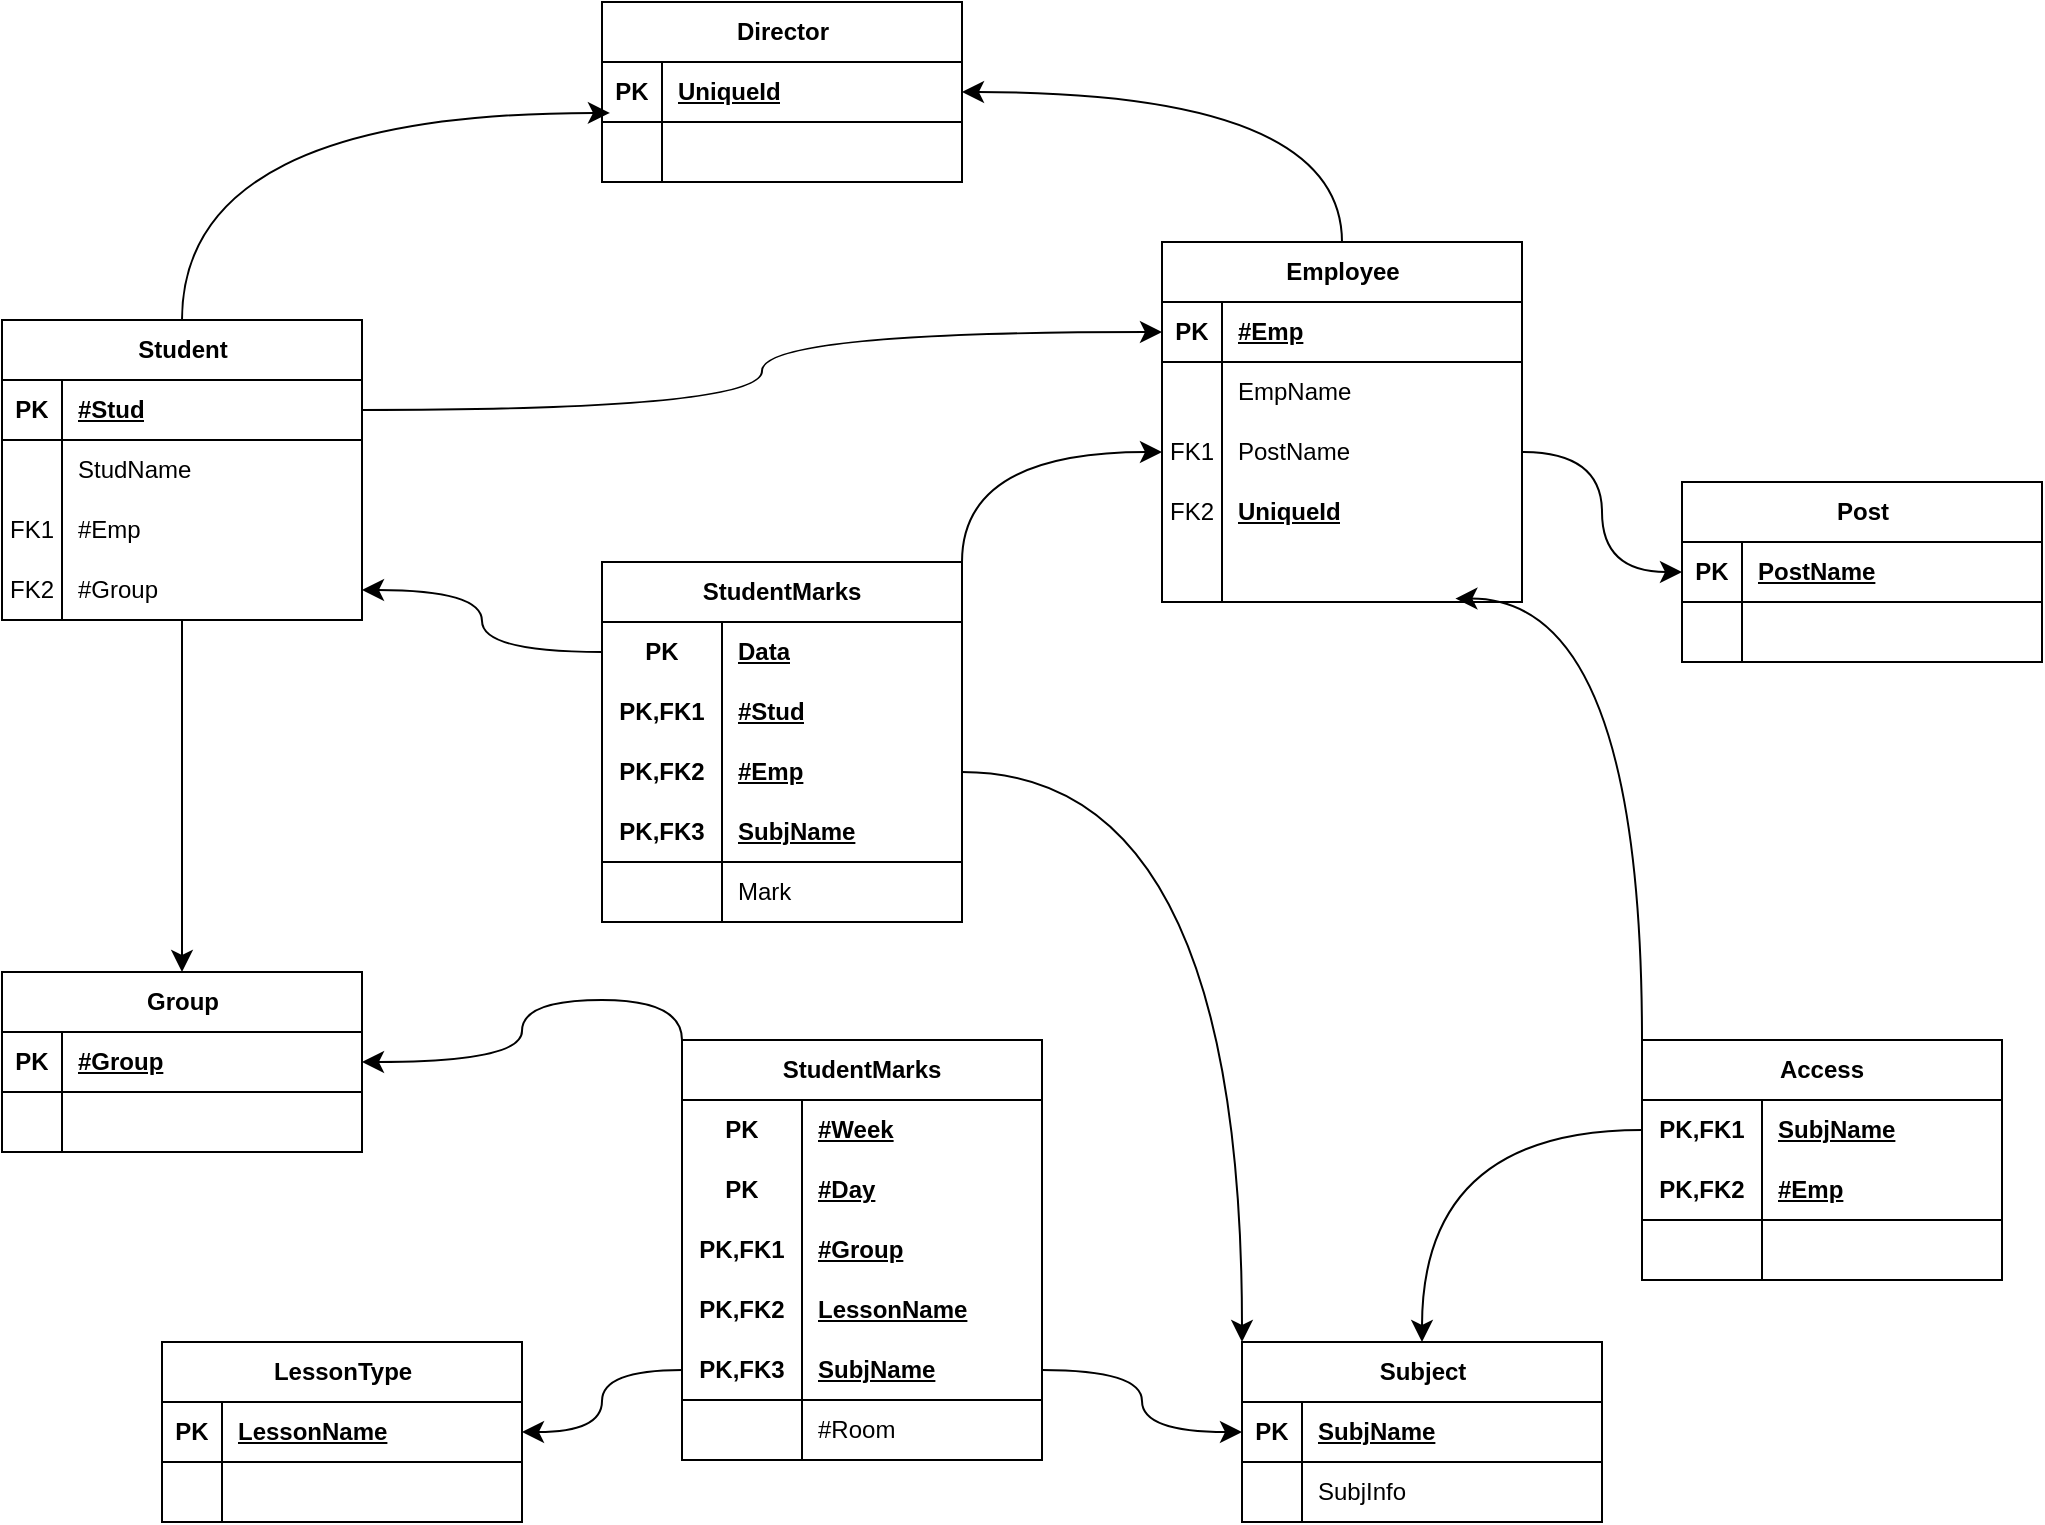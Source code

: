 <mxfile version="24.7.12">
  <diagram name="Страница — 1" id="IJpmJcLq9XbQrx7ghZCp">
    <mxGraphModel dx="2449" dy="1986" grid="1" gridSize="10" guides="1" tooltips="1" connect="1" arrows="1" fold="1" page="0" pageScale="1" pageWidth="827" pageHeight="1169" math="0" shadow="0">
      <root>
        <mxCell id="0" />
        <mxCell id="1" parent="0" />
        <mxCell id="JPmgu_1jCsnc_PFEy55T-136" style="edgeStyle=orthogonalEdgeStyle;curved=1;rounded=0;orthogonalLoop=1;jettySize=auto;html=1;entryX=0.5;entryY=0;entryDx=0;entryDy=0;fontSize=12;startSize=8;endSize=8;" edge="1" parent="1" source="JPmgu_1jCsnc_PFEy55T-1" target="JPmgu_1jCsnc_PFEy55T-46">
          <mxGeometry relative="1" as="geometry" />
        </mxCell>
        <mxCell id="JPmgu_1jCsnc_PFEy55T-164" style="edgeStyle=orthogonalEdgeStyle;rounded=0;orthogonalLoop=1;jettySize=auto;html=1;fontSize=12;startSize=8;endSize=8;entryX=0.022;entryY=-0.152;entryDx=0;entryDy=0;entryPerimeter=0;curved=1;" edge="1" parent="1" source="JPmgu_1jCsnc_PFEy55T-1" target="JPmgu_1jCsnc_PFEy55T-152">
          <mxGeometry relative="1" as="geometry">
            <mxPoint x="-44" y="-441.143" as="targetPoint" />
          </mxGeometry>
        </mxCell>
        <mxCell id="JPmgu_1jCsnc_PFEy55T-1" value="Student" style="shape=table;startSize=30;container=1;collapsible=1;childLayout=tableLayout;fixedRows=1;rowLines=0;fontStyle=1;align=center;resizeLast=1;html=1;" vertex="1" parent="1">
          <mxGeometry x="-200" y="-321" width="180" height="150" as="geometry" />
        </mxCell>
        <mxCell id="JPmgu_1jCsnc_PFEy55T-2" value="" style="shape=tableRow;horizontal=0;startSize=0;swimlaneHead=0;swimlaneBody=0;fillColor=none;collapsible=0;dropTarget=0;points=[[0,0.5],[1,0.5]];portConstraint=eastwest;top=0;left=0;right=0;bottom=1;" vertex="1" parent="JPmgu_1jCsnc_PFEy55T-1">
          <mxGeometry y="30" width="180" height="30" as="geometry" />
        </mxCell>
        <mxCell id="JPmgu_1jCsnc_PFEy55T-3" value="PK" style="shape=partialRectangle;connectable=0;fillColor=none;top=0;left=0;bottom=0;right=0;fontStyle=1;overflow=hidden;whiteSpace=wrap;html=1;" vertex="1" parent="JPmgu_1jCsnc_PFEy55T-2">
          <mxGeometry width="30" height="30" as="geometry">
            <mxRectangle width="30" height="30" as="alternateBounds" />
          </mxGeometry>
        </mxCell>
        <mxCell id="JPmgu_1jCsnc_PFEy55T-4" value="#Stud" style="shape=partialRectangle;connectable=0;fillColor=none;top=0;left=0;bottom=0;right=0;align=left;spacingLeft=6;fontStyle=5;overflow=hidden;whiteSpace=wrap;html=1;" vertex="1" parent="JPmgu_1jCsnc_PFEy55T-2">
          <mxGeometry x="30" width="150" height="30" as="geometry">
            <mxRectangle width="150" height="30" as="alternateBounds" />
          </mxGeometry>
        </mxCell>
        <mxCell id="JPmgu_1jCsnc_PFEy55T-5" value="" style="shape=tableRow;horizontal=0;startSize=0;swimlaneHead=0;swimlaneBody=0;fillColor=none;collapsible=0;dropTarget=0;points=[[0,0.5],[1,0.5]];portConstraint=eastwest;top=0;left=0;right=0;bottom=0;" vertex="1" parent="JPmgu_1jCsnc_PFEy55T-1">
          <mxGeometry y="60" width="180" height="30" as="geometry" />
        </mxCell>
        <mxCell id="JPmgu_1jCsnc_PFEy55T-6" value="" style="shape=partialRectangle;connectable=0;fillColor=none;top=0;left=0;bottom=0;right=0;editable=1;overflow=hidden;whiteSpace=wrap;html=1;" vertex="1" parent="JPmgu_1jCsnc_PFEy55T-5">
          <mxGeometry width="30" height="30" as="geometry">
            <mxRectangle width="30" height="30" as="alternateBounds" />
          </mxGeometry>
        </mxCell>
        <mxCell id="JPmgu_1jCsnc_PFEy55T-7" value="StudName" style="shape=partialRectangle;connectable=0;fillColor=none;top=0;left=0;bottom=0;right=0;align=left;spacingLeft=6;overflow=hidden;whiteSpace=wrap;html=1;" vertex="1" parent="JPmgu_1jCsnc_PFEy55T-5">
          <mxGeometry x="30" width="150" height="30" as="geometry">
            <mxRectangle width="150" height="30" as="alternateBounds" />
          </mxGeometry>
        </mxCell>
        <mxCell id="JPmgu_1jCsnc_PFEy55T-8" value="" style="shape=tableRow;horizontal=0;startSize=0;swimlaneHead=0;swimlaneBody=0;fillColor=none;collapsible=0;dropTarget=0;points=[[0,0.5],[1,0.5]];portConstraint=eastwest;top=0;left=0;right=0;bottom=0;" vertex="1" parent="JPmgu_1jCsnc_PFEy55T-1">
          <mxGeometry y="90" width="180" height="30" as="geometry" />
        </mxCell>
        <mxCell id="JPmgu_1jCsnc_PFEy55T-9" value="FK1" style="shape=partialRectangle;connectable=0;fillColor=none;top=0;left=0;bottom=0;right=0;editable=1;overflow=hidden;whiteSpace=wrap;html=1;" vertex="1" parent="JPmgu_1jCsnc_PFEy55T-8">
          <mxGeometry width="30" height="30" as="geometry">
            <mxRectangle width="30" height="30" as="alternateBounds" />
          </mxGeometry>
        </mxCell>
        <mxCell id="JPmgu_1jCsnc_PFEy55T-10" value="#Emp" style="shape=partialRectangle;connectable=0;fillColor=none;top=0;left=0;bottom=0;right=0;align=left;spacingLeft=6;overflow=hidden;whiteSpace=wrap;html=1;" vertex="1" parent="JPmgu_1jCsnc_PFEy55T-8">
          <mxGeometry x="30" width="150" height="30" as="geometry">
            <mxRectangle width="150" height="30" as="alternateBounds" />
          </mxGeometry>
        </mxCell>
        <mxCell id="JPmgu_1jCsnc_PFEy55T-11" value="" style="shape=tableRow;horizontal=0;startSize=0;swimlaneHead=0;swimlaneBody=0;fillColor=none;collapsible=0;dropTarget=0;points=[[0,0.5],[1,0.5]];portConstraint=eastwest;top=0;left=0;right=0;bottom=0;" vertex="1" parent="JPmgu_1jCsnc_PFEy55T-1">
          <mxGeometry y="120" width="180" height="30" as="geometry" />
        </mxCell>
        <mxCell id="JPmgu_1jCsnc_PFEy55T-12" value="FK2" style="shape=partialRectangle;connectable=0;fillColor=none;top=0;left=0;bottom=0;right=0;editable=1;overflow=hidden;whiteSpace=wrap;html=1;" vertex="1" parent="JPmgu_1jCsnc_PFEy55T-11">
          <mxGeometry width="30" height="30" as="geometry">
            <mxRectangle width="30" height="30" as="alternateBounds" />
          </mxGeometry>
        </mxCell>
        <mxCell id="JPmgu_1jCsnc_PFEy55T-13" value="#Group" style="shape=partialRectangle;connectable=0;fillColor=none;top=0;left=0;bottom=0;right=0;align=left;spacingLeft=6;overflow=hidden;whiteSpace=wrap;html=1;" vertex="1" parent="JPmgu_1jCsnc_PFEy55T-11">
          <mxGeometry x="30" width="150" height="30" as="geometry">
            <mxRectangle width="150" height="30" as="alternateBounds" />
          </mxGeometry>
        </mxCell>
        <mxCell id="JPmgu_1jCsnc_PFEy55T-134" style="edgeStyle=orthogonalEdgeStyle;curved=1;rounded=0;orthogonalLoop=1;jettySize=auto;html=1;exitX=1;exitY=0;exitDx=0;exitDy=0;fontSize=12;startSize=8;endSize=8;" edge="1" parent="1" source="JPmgu_1jCsnc_PFEy55T-14" target="JPmgu_1jCsnc_PFEy55T-118">
          <mxGeometry relative="1" as="geometry" />
        </mxCell>
        <mxCell id="JPmgu_1jCsnc_PFEy55T-14" value="StudentMarks" style="shape=table;startSize=30;container=1;collapsible=1;childLayout=tableLayout;fixedRows=1;rowLines=0;fontStyle=1;align=center;resizeLast=1;html=1;whiteSpace=wrap;" vertex="1" parent="1">
          <mxGeometry x="100" y="-200" width="180" height="180" as="geometry" />
        </mxCell>
        <mxCell id="JPmgu_1jCsnc_PFEy55T-43" style="shape=tableRow;horizontal=0;startSize=0;swimlaneHead=0;swimlaneBody=0;fillColor=none;collapsible=0;dropTarget=0;points=[[0,0.5],[1,0.5]];portConstraint=eastwest;top=0;left=0;right=0;bottom=0;html=1;" vertex="1" parent="JPmgu_1jCsnc_PFEy55T-14">
          <mxGeometry y="30" width="180" height="30" as="geometry" />
        </mxCell>
        <mxCell id="JPmgu_1jCsnc_PFEy55T-44" value="PK" style="shape=partialRectangle;connectable=0;fillColor=none;top=0;left=0;bottom=0;right=0;fontStyle=1;overflow=hidden;html=1;whiteSpace=wrap;" vertex="1" parent="JPmgu_1jCsnc_PFEy55T-43">
          <mxGeometry width="60" height="30" as="geometry">
            <mxRectangle width="60" height="30" as="alternateBounds" />
          </mxGeometry>
        </mxCell>
        <mxCell id="JPmgu_1jCsnc_PFEy55T-45" value="Data" style="shape=partialRectangle;connectable=0;fillColor=none;top=0;left=0;bottom=0;right=0;align=left;spacingLeft=6;fontStyle=5;overflow=hidden;html=1;whiteSpace=wrap;" vertex="1" parent="JPmgu_1jCsnc_PFEy55T-43">
          <mxGeometry x="60" width="120" height="30" as="geometry">
            <mxRectangle width="120" height="30" as="alternateBounds" />
          </mxGeometry>
        </mxCell>
        <mxCell id="JPmgu_1jCsnc_PFEy55T-40" style="shape=tableRow;horizontal=0;startSize=0;swimlaneHead=0;swimlaneBody=0;fillColor=none;collapsible=0;dropTarget=0;points=[[0,0.5],[1,0.5]];portConstraint=eastwest;top=0;left=0;right=0;bottom=0;html=1;" vertex="1" parent="JPmgu_1jCsnc_PFEy55T-14">
          <mxGeometry y="60" width="180" height="30" as="geometry" />
        </mxCell>
        <mxCell id="JPmgu_1jCsnc_PFEy55T-41" value="PK,FK1" style="shape=partialRectangle;connectable=0;fillColor=none;top=0;left=0;bottom=0;right=0;fontStyle=1;overflow=hidden;html=1;whiteSpace=wrap;" vertex="1" parent="JPmgu_1jCsnc_PFEy55T-40">
          <mxGeometry width="60" height="30" as="geometry">
            <mxRectangle width="60" height="30" as="alternateBounds" />
          </mxGeometry>
        </mxCell>
        <mxCell id="JPmgu_1jCsnc_PFEy55T-42" value="#Stud" style="shape=partialRectangle;connectable=0;fillColor=none;top=0;left=0;bottom=0;right=0;align=left;spacingLeft=6;fontStyle=5;overflow=hidden;html=1;whiteSpace=wrap;" vertex="1" parent="JPmgu_1jCsnc_PFEy55T-40">
          <mxGeometry x="60" width="120" height="30" as="geometry">
            <mxRectangle width="120" height="30" as="alternateBounds" />
          </mxGeometry>
        </mxCell>
        <mxCell id="JPmgu_1jCsnc_PFEy55T-15" value="" style="shape=tableRow;horizontal=0;startSize=0;swimlaneHead=0;swimlaneBody=0;fillColor=none;collapsible=0;dropTarget=0;points=[[0,0.5],[1,0.5]];portConstraint=eastwest;top=0;left=0;right=0;bottom=0;html=1;" vertex="1" parent="JPmgu_1jCsnc_PFEy55T-14">
          <mxGeometry y="90" width="180" height="30" as="geometry" />
        </mxCell>
        <mxCell id="JPmgu_1jCsnc_PFEy55T-16" value="PK,FK2" style="shape=partialRectangle;connectable=0;fillColor=none;top=0;left=0;bottom=0;right=0;fontStyle=1;overflow=hidden;html=1;whiteSpace=wrap;" vertex="1" parent="JPmgu_1jCsnc_PFEy55T-15">
          <mxGeometry width="60" height="30" as="geometry">
            <mxRectangle width="60" height="30" as="alternateBounds" />
          </mxGeometry>
        </mxCell>
        <mxCell id="JPmgu_1jCsnc_PFEy55T-17" value="#Emp" style="shape=partialRectangle;connectable=0;fillColor=none;top=0;left=0;bottom=0;right=0;align=left;spacingLeft=6;fontStyle=5;overflow=hidden;html=1;whiteSpace=wrap;" vertex="1" parent="JPmgu_1jCsnc_PFEy55T-15">
          <mxGeometry x="60" width="120" height="30" as="geometry">
            <mxRectangle width="120" height="30" as="alternateBounds" />
          </mxGeometry>
        </mxCell>
        <mxCell id="JPmgu_1jCsnc_PFEy55T-18" value="" style="shape=tableRow;horizontal=0;startSize=0;swimlaneHead=0;swimlaneBody=0;fillColor=none;collapsible=0;dropTarget=0;points=[[0,0.5],[1,0.5]];portConstraint=eastwest;top=0;left=0;right=0;bottom=1;html=1;" vertex="1" parent="JPmgu_1jCsnc_PFEy55T-14">
          <mxGeometry y="120" width="180" height="30" as="geometry" />
        </mxCell>
        <mxCell id="JPmgu_1jCsnc_PFEy55T-19" value="PK,FK3" style="shape=partialRectangle;connectable=0;fillColor=none;top=0;left=0;bottom=0;right=0;fontStyle=1;overflow=hidden;html=1;whiteSpace=wrap;" vertex="1" parent="JPmgu_1jCsnc_PFEy55T-18">
          <mxGeometry width="60" height="30" as="geometry">
            <mxRectangle width="60" height="30" as="alternateBounds" />
          </mxGeometry>
        </mxCell>
        <mxCell id="JPmgu_1jCsnc_PFEy55T-20" value="SubjName" style="shape=partialRectangle;connectable=0;fillColor=none;top=0;left=0;bottom=0;right=0;align=left;spacingLeft=6;fontStyle=5;overflow=hidden;html=1;whiteSpace=wrap;" vertex="1" parent="JPmgu_1jCsnc_PFEy55T-18">
          <mxGeometry x="60" width="120" height="30" as="geometry">
            <mxRectangle width="120" height="30" as="alternateBounds" />
          </mxGeometry>
        </mxCell>
        <mxCell id="JPmgu_1jCsnc_PFEy55T-21" value="" style="shape=tableRow;horizontal=0;startSize=0;swimlaneHead=0;swimlaneBody=0;fillColor=none;collapsible=0;dropTarget=0;points=[[0,0.5],[1,0.5]];portConstraint=eastwest;top=0;left=0;right=0;bottom=0;html=1;" vertex="1" parent="JPmgu_1jCsnc_PFEy55T-14">
          <mxGeometry y="150" width="180" height="30" as="geometry" />
        </mxCell>
        <mxCell id="JPmgu_1jCsnc_PFEy55T-22" value="" style="shape=partialRectangle;connectable=0;fillColor=none;top=0;left=0;bottom=0;right=0;editable=1;overflow=hidden;html=1;whiteSpace=wrap;" vertex="1" parent="JPmgu_1jCsnc_PFEy55T-21">
          <mxGeometry width="60" height="30" as="geometry">
            <mxRectangle width="60" height="30" as="alternateBounds" />
          </mxGeometry>
        </mxCell>
        <mxCell id="JPmgu_1jCsnc_PFEy55T-23" value="Mark" style="shape=partialRectangle;connectable=0;fillColor=none;top=0;left=0;bottom=0;right=0;align=left;spacingLeft=6;overflow=hidden;html=1;whiteSpace=wrap;" vertex="1" parent="JPmgu_1jCsnc_PFEy55T-21">
          <mxGeometry x="60" width="120" height="30" as="geometry">
            <mxRectangle width="120" height="30" as="alternateBounds" />
          </mxGeometry>
        </mxCell>
        <mxCell id="JPmgu_1jCsnc_PFEy55T-46" value="Group" style="shape=table;startSize=30;container=1;collapsible=1;childLayout=tableLayout;fixedRows=1;rowLines=0;fontStyle=1;align=center;resizeLast=1;html=1;" vertex="1" parent="1">
          <mxGeometry x="-200" y="5" width="180" height="90" as="geometry" />
        </mxCell>
        <mxCell id="JPmgu_1jCsnc_PFEy55T-47" value="" style="shape=tableRow;horizontal=0;startSize=0;swimlaneHead=0;swimlaneBody=0;fillColor=none;collapsible=0;dropTarget=0;points=[[0,0.5],[1,0.5]];portConstraint=eastwest;top=0;left=0;right=0;bottom=1;" vertex="1" parent="JPmgu_1jCsnc_PFEy55T-46">
          <mxGeometry y="30" width="180" height="30" as="geometry" />
        </mxCell>
        <mxCell id="JPmgu_1jCsnc_PFEy55T-48" value="PK" style="shape=partialRectangle;connectable=0;fillColor=none;top=0;left=0;bottom=0;right=0;fontStyle=1;overflow=hidden;whiteSpace=wrap;html=1;" vertex="1" parent="JPmgu_1jCsnc_PFEy55T-47">
          <mxGeometry width="30" height="30" as="geometry">
            <mxRectangle width="30" height="30" as="alternateBounds" />
          </mxGeometry>
        </mxCell>
        <mxCell id="JPmgu_1jCsnc_PFEy55T-49" value="#Group" style="shape=partialRectangle;connectable=0;fillColor=none;top=0;left=0;bottom=0;right=0;align=left;spacingLeft=6;fontStyle=5;overflow=hidden;whiteSpace=wrap;html=1;" vertex="1" parent="JPmgu_1jCsnc_PFEy55T-47">
          <mxGeometry x="30" width="150" height="30" as="geometry">
            <mxRectangle width="150" height="30" as="alternateBounds" />
          </mxGeometry>
        </mxCell>
        <mxCell id="JPmgu_1jCsnc_PFEy55T-50" value="" style="shape=tableRow;horizontal=0;startSize=0;swimlaneHead=0;swimlaneBody=0;fillColor=none;collapsible=0;dropTarget=0;points=[[0,0.5],[1,0.5]];portConstraint=eastwest;top=0;left=0;right=0;bottom=0;" vertex="1" parent="JPmgu_1jCsnc_PFEy55T-46">
          <mxGeometry y="60" width="180" height="30" as="geometry" />
        </mxCell>
        <mxCell id="JPmgu_1jCsnc_PFEy55T-51" value="" style="shape=partialRectangle;connectable=0;fillColor=none;top=0;left=0;bottom=0;right=0;editable=1;overflow=hidden;whiteSpace=wrap;html=1;" vertex="1" parent="JPmgu_1jCsnc_PFEy55T-50">
          <mxGeometry width="30" height="30" as="geometry">
            <mxRectangle width="30" height="30" as="alternateBounds" />
          </mxGeometry>
        </mxCell>
        <mxCell id="JPmgu_1jCsnc_PFEy55T-52" value="" style="shape=partialRectangle;connectable=0;fillColor=none;top=0;left=0;bottom=0;right=0;align=left;spacingLeft=6;overflow=hidden;whiteSpace=wrap;html=1;" vertex="1" parent="JPmgu_1jCsnc_PFEy55T-50">
          <mxGeometry x="30" width="150" height="30" as="geometry">
            <mxRectangle width="150" height="30" as="alternateBounds" />
          </mxGeometry>
        </mxCell>
        <mxCell id="JPmgu_1jCsnc_PFEy55T-59" value="LessonType" style="shape=table;startSize=30;container=1;collapsible=1;childLayout=tableLayout;fixedRows=1;rowLines=0;fontStyle=1;align=center;resizeLast=1;html=1;" vertex="1" parent="1">
          <mxGeometry x="-120" y="190" width="180" height="90" as="geometry" />
        </mxCell>
        <mxCell id="JPmgu_1jCsnc_PFEy55T-60" value="" style="shape=tableRow;horizontal=0;startSize=0;swimlaneHead=0;swimlaneBody=0;fillColor=none;collapsible=0;dropTarget=0;points=[[0,0.5],[1,0.5]];portConstraint=eastwest;top=0;left=0;right=0;bottom=1;" vertex="1" parent="JPmgu_1jCsnc_PFEy55T-59">
          <mxGeometry y="30" width="180" height="30" as="geometry" />
        </mxCell>
        <mxCell id="JPmgu_1jCsnc_PFEy55T-61" value="PK" style="shape=partialRectangle;connectable=0;fillColor=none;top=0;left=0;bottom=0;right=0;fontStyle=1;overflow=hidden;whiteSpace=wrap;html=1;" vertex="1" parent="JPmgu_1jCsnc_PFEy55T-60">
          <mxGeometry width="30" height="30" as="geometry">
            <mxRectangle width="30" height="30" as="alternateBounds" />
          </mxGeometry>
        </mxCell>
        <mxCell id="JPmgu_1jCsnc_PFEy55T-62" value="LessonName" style="shape=partialRectangle;connectable=0;fillColor=none;top=0;left=0;bottom=0;right=0;align=left;spacingLeft=6;fontStyle=5;overflow=hidden;whiteSpace=wrap;html=1;" vertex="1" parent="JPmgu_1jCsnc_PFEy55T-60">
          <mxGeometry x="30" width="150" height="30" as="geometry">
            <mxRectangle width="150" height="30" as="alternateBounds" />
          </mxGeometry>
        </mxCell>
        <mxCell id="JPmgu_1jCsnc_PFEy55T-63" value="" style="shape=tableRow;horizontal=0;startSize=0;swimlaneHead=0;swimlaneBody=0;fillColor=none;collapsible=0;dropTarget=0;points=[[0,0.5],[1,0.5]];portConstraint=eastwest;top=0;left=0;right=0;bottom=0;" vertex="1" parent="JPmgu_1jCsnc_PFEy55T-59">
          <mxGeometry y="60" width="180" height="30" as="geometry" />
        </mxCell>
        <mxCell id="JPmgu_1jCsnc_PFEy55T-64" value="" style="shape=partialRectangle;connectable=0;fillColor=none;top=0;left=0;bottom=0;right=0;editable=1;overflow=hidden;whiteSpace=wrap;html=1;" vertex="1" parent="JPmgu_1jCsnc_PFEy55T-63">
          <mxGeometry width="30" height="30" as="geometry">
            <mxRectangle width="30" height="30" as="alternateBounds" />
          </mxGeometry>
        </mxCell>
        <mxCell id="JPmgu_1jCsnc_PFEy55T-65" value="" style="shape=partialRectangle;connectable=0;fillColor=none;top=0;left=0;bottom=0;right=0;align=left;spacingLeft=6;overflow=hidden;whiteSpace=wrap;html=1;" vertex="1" parent="JPmgu_1jCsnc_PFEy55T-63">
          <mxGeometry x="30" width="150" height="30" as="geometry">
            <mxRectangle width="150" height="30" as="alternateBounds" />
          </mxGeometry>
        </mxCell>
        <mxCell id="JPmgu_1jCsnc_PFEy55T-137" style="edgeStyle=orthogonalEdgeStyle;curved=1;rounded=0;orthogonalLoop=1;jettySize=auto;html=1;exitX=0;exitY=0;exitDx=0;exitDy=0;entryX=1;entryY=0.5;entryDx=0;entryDy=0;fontSize=12;startSize=8;endSize=8;" edge="1" parent="1" source="JPmgu_1jCsnc_PFEy55T-66" target="JPmgu_1jCsnc_PFEy55T-47">
          <mxGeometry relative="1" as="geometry" />
        </mxCell>
        <mxCell id="JPmgu_1jCsnc_PFEy55T-66" value="StudentMarks" style="shape=table;startSize=30;container=1;collapsible=1;childLayout=tableLayout;fixedRows=1;rowLines=0;fontStyle=1;align=center;resizeLast=1;html=1;whiteSpace=wrap;" vertex="1" parent="1">
          <mxGeometry x="140" y="39" width="180" height="210" as="geometry" />
        </mxCell>
        <mxCell id="JPmgu_1jCsnc_PFEy55T-67" style="shape=tableRow;horizontal=0;startSize=0;swimlaneHead=0;swimlaneBody=0;fillColor=none;collapsible=0;dropTarget=0;points=[[0,0.5],[1,0.5]];portConstraint=eastwest;top=0;left=0;right=0;bottom=0;html=1;" vertex="1" parent="JPmgu_1jCsnc_PFEy55T-66">
          <mxGeometry y="30" width="180" height="30" as="geometry" />
        </mxCell>
        <mxCell id="JPmgu_1jCsnc_PFEy55T-68" value="PK" style="shape=partialRectangle;connectable=0;fillColor=none;top=0;left=0;bottom=0;right=0;fontStyle=1;overflow=hidden;html=1;whiteSpace=wrap;" vertex="1" parent="JPmgu_1jCsnc_PFEy55T-67">
          <mxGeometry width="60" height="30" as="geometry">
            <mxRectangle width="60" height="30" as="alternateBounds" />
          </mxGeometry>
        </mxCell>
        <mxCell id="JPmgu_1jCsnc_PFEy55T-69" value="#Week" style="shape=partialRectangle;connectable=0;fillColor=none;top=0;left=0;bottom=0;right=0;align=left;spacingLeft=6;fontStyle=5;overflow=hidden;html=1;whiteSpace=wrap;" vertex="1" parent="JPmgu_1jCsnc_PFEy55T-67">
          <mxGeometry x="60" width="120" height="30" as="geometry">
            <mxRectangle width="120" height="30" as="alternateBounds" />
          </mxGeometry>
        </mxCell>
        <mxCell id="JPmgu_1jCsnc_PFEy55T-70" style="shape=tableRow;horizontal=0;startSize=0;swimlaneHead=0;swimlaneBody=0;fillColor=none;collapsible=0;dropTarget=0;points=[[0,0.5],[1,0.5]];portConstraint=eastwest;top=0;left=0;right=0;bottom=0;html=1;" vertex="1" parent="JPmgu_1jCsnc_PFEy55T-66">
          <mxGeometry y="60" width="180" height="30" as="geometry" />
        </mxCell>
        <mxCell id="JPmgu_1jCsnc_PFEy55T-71" value="PK" style="shape=partialRectangle;connectable=0;fillColor=none;top=0;left=0;bottom=0;right=0;fontStyle=1;overflow=hidden;html=1;whiteSpace=wrap;" vertex="1" parent="JPmgu_1jCsnc_PFEy55T-70">
          <mxGeometry width="60" height="30" as="geometry">
            <mxRectangle width="60" height="30" as="alternateBounds" />
          </mxGeometry>
        </mxCell>
        <mxCell id="JPmgu_1jCsnc_PFEy55T-72" value="#Day" style="shape=partialRectangle;connectable=0;fillColor=none;top=0;left=0;bottom=0;right=0;align=left;spacingLeft=6;fontStyle=5;overflow=hidden;html=1;whiteSpace=wrap;" vertex="1" parent="JPmgu_1jCsnc_PFEy55T-70">
          <mxGeometry x="60" width="120" height="30" as="geometry">
            <mxRectangle width="120" height="30" as="alternateBounds" />
          </mxGeometry>
        </mxCell>
        <mxCell id="JPmgu_1jCsnc_PFEy55T-73" value="" style="shape=tableRow;horizontal=0;startSize=0;swimlaneHead=0;swimlaneBody=0;fillColor=none;collapsible=0;dropTarget=0;points=[[0,0.5],[1,0.5]];portConstraint=eastwest;top=0;left=0;right=0;bottom=0;html=1;" vertex="1" parent="JPmgu_1jCsnc_PFEy55T-66">
          <mxGeometry y="90" width="180" height="30" as="geometry" />
        </mxCell>
        <mxCell id="JPmgu_1jCsnc_PFEy55T-74" value="PK,FK1" style="shape=partialRectangle;connectable=0;fillColor=none;top=0;left=0;bottom=0;right=0;fontStyle=1;overflow=hidden;html=1;whiteSpace=wrap;" vertex="1" parent="JPmgu_1jCsnc_PFEy55T-73">
          <mxGeometry width="60" height="30" as="geometry">
            <mxRectangle width="60" height="30" as="alternateBounds" />
          </mxGeometry>
        </mxCell>
        <mxCell id="JPmgu_1jCsnc_PFEy55T-75" value="#Group" style="shape=partialRectangle;connectable=0;fillColor=none;top=0;left=0;bottom=0;right=0;align=left;spacingLeft=6;fontStyle=5;overflow=hidden;html=1;whiteSpace=wrap;" vertex="1" parent="JPmgu_1jCsnc_PFEy55T-73">
          <mxGeometry x="60" width="120" height="30" as="geometry">
            <mxRectangle width="120" height="30" as="alternateBounds" />
          </mxGeometry>
        </mxCell>
        <mxCell id="JPmgu_1jCsnc_PFEy55T-88" style="shape=tableRow;horizontal=0;startSize=0;swimlaneHead=0;swimlaneBody=0;fillColor=none;collapsible=0;dropTarget=0;points=[[0,0.5],[1,0.5]];portConstraint=eastwest;top=0;left=0;right=0;bottom=0;html=1;" vertex="1" parent="JPmgu_1jCsnc_PFEy55T-66">
          <mxGeometry y="120" width="180" height="30" as="geometry" />
        </mxCell>
        <mxCell id="JPmgu_1jCsnc_PFEy55T-89" value="PK,FK2" style="shape=partialRectangle;connectable=0;fillColor=none;top=0;left=0;bottom=0;right=0;fontStyle=1;overflow=hidden;html=1;whiteSpace=wrap;" vertex="1" parent="JPmgu_1jCsnc_PFEy55T-88">
          <mxGeometry width="60" height="30" as="geometry">
            <mxRectangle width="60" height="30" as="alternateBounds" />
          </mxGeometry>
        </mxCell>
        <mxCell id="JPmgu_1jCsnc_PFEy55T-90" value="LessonName" style="shape=partialRectangle;connectable=0;fillColor=none;top=0;left=0;bottom=0;right=0;align=left;spacingLeft=6;fontStyle=5;overflow=hidden;html=1;whiteSpace=wrap;" vertex="1" parent="JPmgu_1jCsnc_PFEy55T-88">
          <mxGeometry x="60" width="120" height="30" as="geometry">
            <mxRectangle width="120" height="30" as="alternateBounds" />
          </mxGeometry>
        </mxCell>
        <mxCell id="JPmgu_1jCsnc_PFEy55T-76" value="" style="shape=tableRow;horizontal=0;startSize=0;swimlaneHead=0;swimlaneBody=0;fillColor=none;collapsible=0;dropTarget=0;points=[[0,0.5],[1,0.5]];portConstraint=eastwest;top=0;left=0;right=0;bottom=1;html=1;" vertex="1" parent="JPmgu_1jCsnc_PFEy55T-66">
          <mxGeometry y="150" width="180" height="30" as="geometry" />
        </mxCell>
        <mxCell id="JPmgu_1jCsnc_PFEy55T-77" value="PK,FK3" style="shape=partialRectangle;connectable=0;fillColor=none;top=0;left=0;bottom=0;right=0;fontStyle=1;overflow=hidden;html=1;whiteSpace=wrap;" vertex="1" parent="JPmgu_1jCsnc_PFEy55T-76">
          <mxGeometry width="60" height="30" as="geometry">
            <mxRectangle width="60" height="30" as="alternateBounds" />
          </mxGeometry>
        </mxCell>
        <mxCell id="JPmgu_1jCsnc_PFEy55T-78" value="SubjName" style="shape=partialRectangle;connectable=0;fillColor=none;top=0;left=0;bottom=0;right=0;align=left;spacingLeft=6;fontStyle=5;overflow=hidden;html=1;whiteSpace=wrap;" vertex="1" parent="JPmgu_1jCsnc_PFEy55T-76">
          <mxGeometry x="60" width="120" height="30" as="geometry">
            <mxRectangle width="120" height="30" as="alternateBounds" />
          </mxGeometry>
        </mxCell>
        <mxCell id="JPmgu_1jCsnc_PFEy55T-79" value="" style="shape=tableRow;horizontal=0;startSize=0;swimlaneHead=0;swimlaneBody=0;fillColor=none;collapsible=0;dropTarget=0;points=[[0,0.5],[1,0.5]];portConstraint=eastwest;top=0;left=0;right=0;bottom=0;html=1;" vertex="1" parent="JPmgu_1jCsnc_PFEy55T-66">
          <mxGeometry y="180" width="180" height="30" as="geometry" />
        </mxCell>
        <mxCell id="JPmgu_1jCsnc_PFEy55T-80" value="" style="shape=partialRectangle;connectable=0;fillColor=none;top=0;left=0;bottom=0;right=0;editable=1;overflow=hidden;html=1;whiteSpace=wrap;" vertex="1" parent="JPmgu_1jCsnc_PFEy55T-79">
          <mxGeometry width="60" height="30" as="geometry">
            <mxRectangle width="60" height="30" as="alternateBounds" />
          </mxGeometry>
        </mxCell>
        <mxCell id="JPmgu_1jCsnc_PFEy55T-81" value="#Room" style="shape=partialRectangle;connectable=0;fillColor=none;top=0;left=0;bottom=0;right=0;align=left;spacingLeft=6;overflow=hidden;html=1;whiteSpace=wrap;" vertex="1" parent="JPmgu_1jCsnc_PFEy55T-79">
          <mxGeometry x="60" width="120" height="30" as="geometry">
            <mxRectangle width="120" height="30" as="alternateBounds" />
          </mxGeometry>
        </mxCell>
        <mxCell id="JPmgu_1jCsnc_PFEy55T-91" value="Subject" style="shape=table;startSize=30;container=1;collapsible=1;childLayout=tableLayout;fixedRows=1;rowLines=0;fontStyle=1;align=center;resizeLast=1;html=1;" vertex="1" parent="1">
          <mxGeometry x="420" y="190" width="180" height="90" as="geometry" />
        </mxCell>
        <mxCell id="JPmgu_1jCsnc_PFEy55T-92" value="" style="shape=tableRow;horizontal=0;startSize=0;swimlaneHead=0;swimlaneBody=0;fillColor=none;collapsible=0;dropTarget=0;points=[[0,0.5],[1,0.5]];portConstraint=eastwest;top=0;left=0;right=0;bottom=1;" vertex="1" parent="JPmgu_1jCsnc_PFEy55T-91">
          <mxGeometry y="30" width="180" height="30" as="geometry" />
        </mxCell>
        <mxCell id="JPmgu_1jCsnc_PFEy55T-93" value="PK" style="shape=partialRectangle;connectable=0;fillColor=none;top=0;left=0;bottom=0;right=0;fontStyle=1;overflow=hidden;whiteSpace=wrap;html=1;" vertex="1" parent="JPmgu_1jCsnc_PFEy55T-92">
          <mxGeometry width="30" height="30" as="geometry">
            <mxRectangle width="30" height="30" as="alternateBounds" />
          </mxGeometry>
        </mxCell>
        <mxCell id="JPmgu_1jCsnc_PFEy55T-94" value="SubjName" style="shape=partialRectangle;connectable=0;fillColor=none;top=0;left=0;bottom=0;right=0;align=left;spacingLeft=6;fontStyle=5;overflow=hidden;whiteSpace=wrap;html=1;" vertex="1" parent="JPmgu_1jCsnc_PFEy55T-92">
          <mxGeometry x="30" width="150" height="30" as="geometry">
            <mxRectangle width="150" height="30" as="alternateBounds" />
          </mxGeometry>
        </mxCell>
        <mxCell id="JPmgu_1jCsnc_PFEy55T-95" value="" style="shape=tableRow;horizontal=0;startSize=0;swimlaneHead=0;swimlaneBody=0;fillColor=none;collapsible=0;dropTarget=0;points=[[0,0.5],[1,0.5]];portConstraint=eastwest;top=0;left=0;right=0;bottom=0;" vertex="1" parent="JPmgu_1jCsnc_PFEy55T-91">
          <mxGeometry y="60" width="180" height="30" as="geometry" />
        </mxCell>
        <mxCell id="JPmgu_1jCsnc_PFEy55T-96" value="" style="shape=partialRectangle;connectable=0;fillColor=none;top=0;left=0;bottom=0;right=0;editable=1;overflow=hidden;whiteSpace=wrap;html=1;" vertex="1" parent="JPmgu_1jCsnc_PFEy55T-95">
          <mxGeometry width="30" height="30" as="geometry">
            <mxRectangle width="30" height="30" as="alternateBounds" />
          </mxGeometry>
        </mxCell>
        <mxCell id="JPmgu_1jCsnc_PFEy55T-97" value="SubjInfo" style="shape=partialRectangle;connectable=0;fillColor=none;top=0;left=0;bottom=0;right=0;align=left;spacingLeft=6;overflow=hidden;whiteSpace=wrap;html=1;" vertex="1" parent="JPmgu_1jCsnc_PFEy55T-95">
          <mxGeometry x="30" width="150" height="30" as="geometry">
            <mxRectangle width="150" height="30" as="alternateBounds" />
          </mxGeometry>
        </mxCell>
        <mxCell id="JPmgu_1jCsnc_PFEy55T-98" value="Access" style="shape=table;startSize=30;container=1;collapsible=1;childLayout=tableLayout;fixedRows=1;rowLines=0;fontStyle=1;align=center;resizeLast=1;html=1;whiteSpace=wrap;" vertex="1" parent="1">
          <mxGeometry x="620" y="39" width="180" height="120.0" as="geometry" />
        </mxCell>
        <mxCell id="JPmgu_1jCsnc_PFEy55T-99" value="" style="shape=tableRow;horizontal=0;startSize=0;swimlaneHead=0;swimlaneBody=0;fillColor=none;collapsible=0;dropTarget=0;points=[[0,0.5],[1,0.5]];portConstraint=eastwest;top=0;left=0;right=0;bottom=0;html=1;" vertex="1" parent="JPmgu_1jCsnc_PFEy55T-98">
          <mxGeometry y="30" width="180" height="30" as="geometry" />
        </mxCell>
        <mxCell id="JPmgu_1jCsnc_PFEy55T-100" value="PK,FK1" style="shape=partialRectangle;connectable=0;fillColor=none;top=0;left=0;bottom=0;right=0;fontStyle=1;overflow=hidden;html=1;whiteSpace=wrap;" vertex="1" parent="JPmgu_1jCsnc_PFEy55T-99">
          <mxGeometry width="60" height="30" as="geometry">
            <mxRectangle width="60" height="30" as="alternateBounds" />
          </mxGeometry>
        </mxCell>
        <mxCell id="JPmgu_1jCsnc_PFEy55T-101" value="SubjName" style="shape=partialRectangle;connectable=0;fillColor=none;top=0;left=0;bottom=0;right=0;align=left;spacingLeft=6;fontStyle=5;overflow=hidden;html=1;whiteSpace=wrap;" vertex="1" parent="JPmgu_1jCsnc_PFEy55T-99">
          <mxGeometry x="60" width="120" height="30" as="geometry">
            <mxRectangle width="120" height="30" as="alternateBounds" />
          </mxGeometry>
        </mxCell>
        <mxCell id="JPmgu_1jCsnc_PFEy55T-102" value="" style="shape=tableRow;horizontal=0;startSize=0;swimlaneHead=0;swimlaneBody=0;fillColor=none;collapsible=0;dropTarget=0;points=[[0,0.5],[1,0.5]];portConstraint=eastwest;top=0;left=0;right=0;bottom=1;html=1;" vertex="1" parent="JPmgu_1jCsnc_PFEy55T-98">
          <mxGeometry y="60" width="180" height="30" as="geometry" />
        </mxCell>
        <mxCell id="JPmgu_1jCsnc_PFEy55T-103" value="PK,FK2" style="shape=partialRectangle;connectable=0;fillColor=none;top=0;left=0;bottom=0;right=0;fontStyle=1;overflow=hidden;html=1;whiteSpace=wrap;" vertex="1" parent="JPmgu_1jCsnc_PFEy55T-102">
          <mxGeometry width="60" height="30" as="geometry">
            <mxRectangle width="60" height="30" as="alternateBounds" />
          </mxGeometry>
        </mxCell>
        <mxCell id="JPmgu_1jCsnc_PFEy55T-104" value="#Emp" style="shape=partialRectangle;connectable=0;fillColor=none;top=0;left=0;bottom=0;right=0;align=left;spacingLeft=6;fontStyle=5;overflow=hidden;html=1;whiteSpace=wrap;" vertex="1" parent="JPmgu_1jCsnc_PFEy55T-102">
          <mxGeometry x="60" width="120" height="30" as="geometry">
            <mxRectangle width="120" height="30" as="alternateBounds" />
          </mxGeometry>
        </mxCell>
        <mxCell id="JPmgu_1jCsnc_PFEy55T-105" value="" style="shape=tableRow;horizontal=0;startSize=0;swimlaneHead=0;swimlaneBody=0;fillColor=none;collapsible=0;dropTarget=0;points=[[0,0.5],[1,0.5]];portConstraint=eastwest;top=0;left=0;right=0;bottom=0;html=1;" vertex="1" parent="JPmgu_1jCsnc_PFEy55T-98">
          <mxGeometry y="90" width="180" height="30" as="geometry" />
        </mxCell>
        <mxCell id="JPmgu_1jCsnc_PFEy55T-106" value="" style="shape=partialRectangle;connectable=0;fillColor=none;top=0;left=0;bottom=0;right=0;editable=1;overflow=hidden;html=1;whiteSpace=wrap;" vertex="1" parent="JPmgu_1jCsnc_PFEy55T-105">
          <mxGeometry width="60" height="30" as="geometry">
            <mxRectangle width="60" height="30" as="alternateBounds" />
          </mxGeometry>
        </mxCell>
        <mxCell id="JPmgu_1jCsnc_PFEy55T-107" value="" style="shape=partialRectangle;connectable=0;fillColor=none;top=0;left=0;bottom=0;right=0;align=left;spacingLeft=6;overflow=hidden;html=1;whiteSpace=wrap;" vertex="1" parent="JPmgu_1jCsnc_PFEy55T-105">
          <mxGeometry x="60" width="120" height="30" as="geometry">
            <mxRectangle width="120" height="30" as="alternateBounds" />
          </mxGeometry>
        </mxCell>
        <mxCell id="JPmgu_1jCsnc_PFEy55T-165" style="edgeStyle=orthogonalEdgeStyle;rounded=0;orthogonalLoop=1;jettySize=auto;html=1;exitX=0.5;exitY=0;exitDx=0;exitDy=0;entryX=1;entryY=0.5;entryDx=0;entryDy=0;fontSize=12;startSize=8;endSize=8;elbow=vertical;curved=1;" edge="1" parent="1" source="JPmgu_1jCsnc_PFEy55T-111" target="JPmgu_1jCsnc_PFEy55T-149">
          <mxGeometry relative="1" as="geometry" />
        </mxCell>
        <mxCell id="JPmgu_1jCsnc_PFEy55T-111" value="Employee" style="shape=table;startSize=30;container=1;collapsible=1;childLayout=tableLayout;fixedRows=1;rowLines=0;fontStyle=1;align=center;resizeLast=1;html=1;" vertex="1" parent="1">
          <mxGeometry x="380" y="-360" width="180" height="180" as="geometry" />
        </mxCell>
        <mxCell id="JPmgu_1jCsnc_PFEy55T-112" value="" style="shape=tableRow;horizontal=0;startSize=0;swimlaneHead=0;swimlaneBody=0;fillColor=none;collapsible=0;dropTarget=0;points=[[0,0.5],[1,0.5]];portConstraint=eastwest;top=0;left=0;right=0;bottom=1;" vertex="1" parent="JPmgu_1jCsnc_PFEy55T-111">
          <mxGeometry y="30" width="180" height="30" as="geometry" />
        </mxCell>
        <mxCell id="JPmgu_1jCsnc_PFEy55T-113" value="PK" style="shape=partialRectangle;connectable=0;fillColor=none;top=0;left=0;bottom=0;right=0;fontStyle=1;overflow=hidden;whiteSpace=wrap;html=1;" vertex="1" parent="JPmgu_1jCsnc_PFEy55T-112">
          <mxGeometry width="30" height="30" as="geometry">
            <mxRectangle width="30" height="30" as="alternateBounds" />
          </mxGeometry>
        </mxCell>
        <mxCell id="JPmgu_1jCsnc_PFEy55T-114" value="#Emp" style="shape=partialRectangle;connectable=0;fillColor=none;top=0;left=0;bottom=0;right=0;align=left;spacingLeft=6;fontStyle=5;overflow=hidden;whiteSpace=wrap;html=1;" vertex="1" parent="JPmgu_1jCsnc_PFEy55T-112">
          <mxGeometry x="30" width="150" height="30" as="geometry">
            <mxRectangle width="150" height="30" as="alternateBounds" />
          </mxGeometry>
        </mxCell>
        <mxCell id="JPmgu_1jCsnc_PFEy55T-115" value="" style="shape=tableRow;horizontal=0;startSize=0;swimlaneHead=0;swimlaneBody=0;fillColor=none;collapsible=0;dropTarget=0;points=[[0,0.5],[1,0.5]];portConstraint=eastwest;top=0;left=0;right=0;bottom=0;" vertex="1" parent="JPmgu_1jCsnc_PFEy55T-111">
          <mxGeometry y="60" width="180" height="30" as="geometry" />
        </mxCell>
        <mxCell id="JPmgu_1jCsnc_PFEy55T-116" value="" style="shape=partialRectangle;connectable=0;fillColor=none;top=0;left=0;bottom=0;right=0;editable=1;overflow=hidden;whiteSpace=wrap;html=1;" vertex="1" parent="JPmgu_1jCsnc_PFEy55T-115">
          <mxGeometry width="30" height="30" as="geometry">
            <mxRectangle width="30" height="30" as="alternateBounds" />
          </mxGeometry>
        </mxCell>
        <mxCell id="JPmgu_1jCsnc_PFEy55T-117" value="EmpName" style="shape=partialRectangle;connectable=0;fillColor=none;top=0;left=0;bottom=0;right=0;align=left;spacingLeft=6;overflow=hidden;whiteSpace=wrap;html=1;" vertex="1" parent="JPmgu_1jCsnc_PFEy55T-115">
          <mxGeometry x="30" width="150" height="30" as="geometry">
            <mxRectangle width="150" height="30" as="alternateBounds" />
          </mxGeometry>
        </mxCell>
        <mxCell id="JPmgu_1jCsnc_PFEy55T-118" value="" style="shape=tableRow;horizontal=0;startSize=0;swimlaneHead=0;swimlaneBody=0;fillColor=none;collapsible=0;dropTarget=0;points=[[0,0.5],[1,0.5]];portConstraint=eastwest;top=0;left=0;right=0;bottom=0;" vertex="1" parent="JPmgu_1jCsnc_PFEy55T-111">
          <mxGeometry y="90" width="180" height="30" as="geometry" />
        </mxCell>
        <mxCell id="JPmgu_1jCsnc_PFEy55T-119" value="FK1" style="shape=partialRectangle;connectable=0;fillColor=none;top=0;left=0;bottom=0;right=0;editable=1;overflow=hidden;whiteSpace=wrap;html=1;" vertex="1" parent="JPmgu_1jCsnc_PFEy55T-118">
          <mxGeometry width="30" height="30" as="geometry">
            <mxRectangle width="30" height="30" as="alternateBounds" />
          </mxGeometry>
        </mxCell>
        <mxCell id="JPmgu_1jCsnc_PFEy55T-120" value="PostName" style="shape=partialRectangle;connectable=0;fillColor=none;top=0;left=0;bottom=0;right=0;align=left;spacingLeft=6;overflow=hidden;whiteSpace=wrap;html=1;" vertex="1" parent="JPmgu_1jCsnc_PFEy55T-118">
          <mxGeometry x="30" width="150" height="30" as="geometry">
            <mxRectangle width="150" height="30" as="alternateBounds" />
          </mxGeometry>
        </mxCell>
        <mxCell id="JPmgu_1jCsnc_PFEy55T-144" style="shape=tableRow;horizontal=0;startSize=0;swimlaneHead=0;swimlaneBody=0;fillColor=none;collapsible=0;dropTarget=0;points=[[0,0.5],[1,0.5]];portConstraint=eastwest;top=0;left=0;right=0;bottom=0;" vertex="1" parent="JPmgu_1jCsnc_PFEy55T-111">
          <mxGeometry y="120" width="180" height="30" as="geometry" />
        </mxCell>
        <mxCell id="JPmgu_1jCsnc_PFEy55T-145" value="FK2" style="shape=partialRectangle;connectable=0;fillColor=none;top=0;left=0;bottom=0;right=0;editable=1;overflow=hidden;whiteSpace=wrap;html=1;" vertex="1" parent="JPmgu_1jCsnc_PFEy55T-144">
          <mxGeometry width="30" height="30" as="geometry">
            <mxRectangle width="30" height="30" as="alternateBounds" />
          </mxGeometry>
        </mxCell>
        <mxCell id="JPmgu_1jCsnc_PFEy55T-146" value="&lt;span style=&quot;font-weight: 700; text-decoration-line: underline;&quot;&gt;UniqueId&lt;/span&gt;" style="shape=partialRectangle;connectable=0;fillColor=none;top=0;left=0;bottom=0;right=0;align=left;spacingLeft=6;overflow=hidden;whiteSpace=wrap;html=1;" vertex="1" parent="JPmgu_1jCsnc_PFEy55T-144">
          <mxGeometry x="30" width="150" height="30" as="geometry">
            <mxRectangle width="150" height="30" as="alternateBounds" />
          </mxGeometry>
        </mxCell>
        <mxCell id="JPmgu_1jCsnc_PFEy55T-161" style="shape=tableRow;horizontal=0;startSize=0;swimlaneHead=0;swimlaneBody=0;fillColor=none;collapsible=0;dropTarget=0;points=[[0,0.5],[1,0.5]];portConstraint=eastwest;top=0;left=0;right=0;bottom=0;" vertex="1" parent="JPmgu_1jCsnc_PFEy55T-111">
          <mxGeometry y="150" width="180" height="30" as="geometry" />
        </mxCell>
        <mxCell id="JPmgu_1jCsnc_PFEy55T-162" style="shape=partialRectangle;connectable=0;fillColor=none;top=0;left=0;bottom=0;right=0;editable=1;overflow=hidden;whiteSpace=wrap;html=1;" vertex="1" parent="JPmgu_1jCsnc_PFEy55T-161">
          <mxGeometry width="30" height="30" as="geometry">
            <mxRectangle width="30" height="30" as="alternateBounds" />
          </mxGeometry>
        </mxCell>
        <mxCell id="JPmgu_1jCsnc_PFEy55T-163" style="shape=partialRectangle;connectable=0;fillColor=none;top=0;left=0;bottom=0;right=0;align=left;spacingLeft=6;overflow=hidden;whiteSpace=wrap;html=1;" vertex="1" parent="JPmgu_1jCsnc_PFEy55T-161">
          <mxGeometry x="30" width="150" height="30" as="geometry">
            <mxRectangle width="150" height="30" as="alternateBounds" />
          </mxGeometry>
        </mxCell>
        <mxCell id="JPmgu_1jCsnc_PFEy55T-124" value="Post" style="shape=table;startSize=30;container=1;collapsible=1;childLayout=tableLayout;fixedRows=1;rowLines=0;fontStyle=1;align=center;resizeLast=1;html=1;" vertex="1" parent="1">
          <mxGeometry x="640" y="-240" width="180" height="90" as="geometry" />
        </mxCell>
        <mxCell id="JPmgu_1jCsnc_PFEy55T-125" value="" style="shape=tableRow;horizontal=0;startSize=0;swimlaneHead=0;swimlaneBody=0;fillColor=none;collapsible=0;dropTarget=0;points=[[0,0.5],[1,0.5]];portConstraint=eastwest;top=0;left=0;right=0;bottom=1;" vertex="1" parent="JPmgu_1jCsnc_PFEy55T-124">
          <mxGeometry y="30" width="180" height="30" as="geometry" />
        </mxCell>
        <mxCell id="JPmgu_1jCsnc_PFEy55T-126" value="PK" style="shape=partialRectangle;connectable=0;fillColor=none;top=0;left=0;bottom=0;right=0;fontStyle=1;overflow=hidden;whiteSpace=wrap;html=1;" vertex="1" parent="JPmgu_1jCsnc_PFEy55T-125">
          <mxGeometry width="30" height="30" as="geometry">
            <mxRectangle width="30" height="30" as="alternateBounds" />
          </mxGeometry>
        </mxCell>
        <mxCell id="JPmgu_1jCsnc_PFEy55T-127" value="PostName" style="shape=partialRectangle;connectable=0;fillColor=none;top=0;left=0;bottom=0;right=0;align=left;spacingLeft=6;fontStyle=5;overflow=hidden;whiteSpace=wrap;html=1;" vertex="1" parent="JPmgu_1jCsnc_PFEy55T-125">
          <mxGeometry x="30" width="150" height="30" as="geometry">
            <mxRectangle width="150" height="30" as="alternateBounds" />
          </mxGeometry>
        </mxCell>
        <mxCell id="JPmgu_1jCsnc_PFEy55T-128" value="" style="shape=tableRow;horizontal=0;startSize=0;swimlaneHead=0;swimlaneBody=0;fillColor=none;collapsible=0;dropTarget=0;points=[[0,0.5],[1,0.5]];portConstraint=eastwest;top=0;left=0;right=0;bottom=0;" vertex="1" parent="JPmgu_1jCsnc_PFEy55T-124">
          <mxGeometry y="60" width="180" height="30" as="geometry" />
        </mxCell>
        <mxCell id="JPmgu_1jCsnc_PFEy55T-129" value="" style="shape=partialRectangle;connectable=0;fillColor=none;top=0;left=0;bottom=0;right=0;editable=1;overflow=hidden;whiteSpace=wrap;html=1;" vertex="1" parent="JPmgu_1jCsnc_PFEy55T-128">
          <mxGeometry width="30" height="30" as="geometry">
            <mxRectangle width="30" height="30" as="alternateBounds" />
          </mxGeometry>
        </mxCell>
        <mxCell id="JPmgu_1jCsnc_PFEy55T-130" value="" style="shape=partialRectangle;connectable=0;fillColor=none;top=0;left=0;bottom=0;right=0;align=left;spacingLeft=6;overflow=hidden;whiteSpace=wrap;html=1;" vertex="1" parent="JPmgu_1jCsnc_PFEy55T-128">
          <mxGeometry x="30" width="150" height="30" as="geometry">
            <mxRectangle width="150" height="30" as="alternateBounds" />
          </mxGeometry>
        </mxCell>
        <mxCell id="JPmgu_1jCsnc_PFEy55T-131" style="edgeStyle=orthogonalEdgeStyle;curved=1;rounded=0;orthogonalLoop=1;jettySize=auto;html=1;exitX=1;exitY=0.5;exitDx=0;exitDy=0;entryX=0;entryY=0.5;entryDx=0;entryDy=0;fontSize=12;startSize=8;endSize=8;" edge="1" parent="1" source="JPmgu_1jCsnc_PFEy55T-2" target="JPmgu_1jCsnc_PFEy55T-112">
          <mxGeometry relative="1" as="geometry" />
        </mxCell>
        <mxCell id="JPmgu_1jCsnc_PFEy55T-133" style="edgeStyle=orthogonalEdgeStyle;curved=1;rounded=0;orthogonalLoop=1;jettySize=auto;html=1;exitX=1;exitY=0.5;exitDx=0;exitDy=0;entryX=0;entryY=0.5;entryDx=0;entryDy=0;fontSize=12;startSize=8;endSize=8;" edge="1" parent="1" source="JPmgu_1jCsnc_PFEy55T-118" target="JPmgu_1jCsnc_PFEy55T-125">
          <mxGeometry relative="1" as="geometry" />
        </mxCell>
        <mxCell id="JPmgu_1jCsnc_PFEy55T-135" style="edgeStyle=orthogonalEdgeStyle;curved=1;rounded=0;orthogonalLoop=1;jettySize=auto;html=1;exitX=0;exitY=0.5;exitDx=0;exitDy=0;entryX=1;entryY=0.5;entryDx=0;entryDy=0;fontSize=12;startSize=8;endSize=8;" edge="1" parent="1" source="JPmgu_1jCsnc_PFEy55T-43" target="JPmgu_1jCsnc_PFEy55T-11">
          <mxGeometry relative="1" as="geometry" />
        </mxCell>
        <mxCell id="JPmgu_1jCsnc_PFEy55T-138" style="edgeStyle=orthogonalEdgeStyle;curved=1;rounded=0;orthogonalLoop=1;jettySize=auto;html=1;exitX=0;exitY=0.5;exitDx=0;exitDy=0;entryX=1;entryY=0.5;entryDx=0;entryDy=0;fontSize=12;startSize=8;endSize=8;" edge="1" parent="1" source="JPmgu_1jCsnc_PFEy55T-76" target="JPmgu_1jCsnc_PFEy55T-60">
          <mxGeometry relative="1" as="geometry" />
        </mxCell>
        <mxCell id="JPmgu_1jCsnc_PFEy55T-139" style="edgeStyle=orthogonalEdgeStyle;curved=1;rounded=0;orthogonalLoop=1;jettySize=auto;html=1;exitX=1;exitY=0.5;exitDx=0;exitDy=0;entryX=0;entryY=0.5;entryDx=0;entryDy=0;fontSize=12;startSize=8;endSize=8;" edge="1" parent="1" source="JPmgu_1jCsnc_PFEy55T-76" target="JPmgu_1jCsnc_PFEy55T-92">
          <mxGeometry relative="1" as="geometry" />
        </mxCell>
        <mxCell id="JPmgu_1jCsnc_PFEy55T-140" style="edgeStyle=orthogonalEdgeStyle;rounded=0;orthogonalLoop=1;jettySize=auto;html=1;exitX=1;exitY=0.5;exitDx=0;exitDy=0;fontSize=12;startSize=8;endSize=8;entryX=0;entryY=0;entryDx=0;entryDy=0;elbow=vertical;curved=1;" edge="1" parent="1" source="JPmgu_1jCsnc_PFEy55T-15" target="JPmgu_1jCsnc_PFEy55T-91">
          <mxGeometry relative="1" as="geometry">
            <mxPoint x="404" y="-65" as="targetPoint" />
          </mxGeometry>
        </mxCell>
        <mxCell id="JPmgu_1jCsnc_PFEy55T-142" style="edgeStyle=orthogonalEdgeStyle;rounded=0;orthogonalLoop=1;jettySize=auto;html=1;exitX=0;exitY=0.5;exitDx=0;exitDy=0;fontSize=12;startSize=8;endSize=8;curved=1;" edge="1" parent="1" source="JPmgu_1jCsnc_PFEy55T-99" target="JPmgu_1jCsnc_PFEy55T-91">
          <mxGeometry relative="1" as="geometry" />
        </mxCell>
        <mxCell id="JPmgu_1jCsnc_PFEy55T-147" style="edgeStyle=orthogonalEdgeStyle;curved=1;rounded=0;orthogonalLoop=1;jettySize=auto;html=1;exitX=0;exitY=0;exitDx=0;exitDy=0;entryX=0.815;entryY=0.943;entryDx=0;entryDy=0;entryPerimeter=0;fontSize=12;startSize=8;endSize=8;" edge="1" parent="1" source="JPmgu_1jCsnc_PFEy55T-98" target="JPmgu_1jCsnc_PFEy55T-161">
          <mxGeometry relative="1" as="geometry" />
        </mxCell>
        <mxCell id="JPmgu_1jCsnc_PFEy55T-148" value="Director" style="shape=table;startSize=30;container=1;collapsible=1;childLayout=tableLayout;fixedRows=1;rowLines=0;fontStyle=1;align=center;resizeLast=1;html=1;" vertex="1" parent="1">
          <mxGeometry x="100" y="-480" width="180" height="90" as="geometry" />
        </mxCell>
        <mxCell id="JPmgu_1jCsnc_PFEy55T-149" value="" style="shape=tableRow;horizontal=0;startSize=0;swimlaneHead=0;swimlaneBody=0;fillColor=none;collapsible=0;dropTarget=0;points=[[0,0.5],[1,0.5]];portConstraint=eastwest;top=0;left=0;right=0;bottom=1;" vertex="1" parent="JPmgu_1jCsnc_PFEy55T-148">
          <mxGeometry y="30" width="180" height="30" as="geometry" />
        </mxCell>
        <mxCell id="JPmgu_1jCsnc_PFEy55T-150" value="PK" style="shape=partialRectangle;connectable=0;fillColor=none;top=0;left=0;bottom=0;right=0;fontStyle=1;overflow=hidden;whiteSpace=wrap;html=1;" vertex="1" parent="JPmgu_1jCsnc_PFEy55T-149">
          <mxGeometry width="30" height="30" as="geometry">
            <mxRectangle width="30" height="30" as="alternateBounds" />
          </mxGeometry>
        </mxCell>
        <mxCell id="JPmgu_1jCsnc_PFEy55T-151" value="UniqueId" style="shape=partialRectangle;connectable=0;fillColor=none;top=0;left=0;bottom=0;right=0;align=left;spacingLeft=6;fontStyle=5;overflow=hidden;whiteSpace=wrap;html=1;" vertex="1" parent="JPmgu_1jCsnc_PFEy55T-149">
          <mxGeometry x="30" width="150" height="30" as="geometry">
            <mxRectangle width="150" height="30" as="alternateBounds" />
          </mxGeometry>
        </mxCell>
        <mxCell id="JPmgu_1jCsnc_PFEy55T-152" value="" style="shape=tableRow;horizontal=0;startSize=0;swimlaneHead=0;swimlaneBody=0;fillColor=none;collapsible=0;dropTarget=0;points=[[0,0.5],[1,0.5]];portConstraint=eastwest;top=0;left=0;right=0;bottom=0;" vertex="1" parent="JPmgu_1jCsnc_PFEy55T-148">
          <mxGeometry y="60" width="180" height="30" as="geometry" />
        </mxCell>
        <mxCell id="JPmgu_1jCsnc_PFEy55T-153" value="" style="shape=partialRectangle;connectable=0;fillColor=none;top=0;left=0;bottom=0;right=0;editable=1;overflow=hidden;whiteSpace=wrap;html=1;" vertex="1" parent="JPmgu_1jCsnc_PFEy55T-152">
          <mxGeometry width="30" height="30" as="geometry">
            <mxRectangle width="30" height="30" as="alternateBounds" />
          </mxGeometry>
        </mxCell>
        <mxCell id="JPmgu_1jCsnc_PFEy55T-154" value="" style="shape=partialRectangle;connectable=0;fillColor=none;top=0;left=0;bottom=0;right=0;align=left;spacingLeft=6;overflow=hidden;whiteSpace=wrap;html=1;" vertex="1" parent="JPmgu_1jCsnc_PFEy55T-152">
          <mxGeometry x="30" width="150" height="30" as="geometry">
            <mxRectangle width="150" height="30" as="alternateBounds" />
          </mxGeometry>
        </mxCell>
      </root>
    </mxGraphModel>
  </diagram>
</mxfile>
